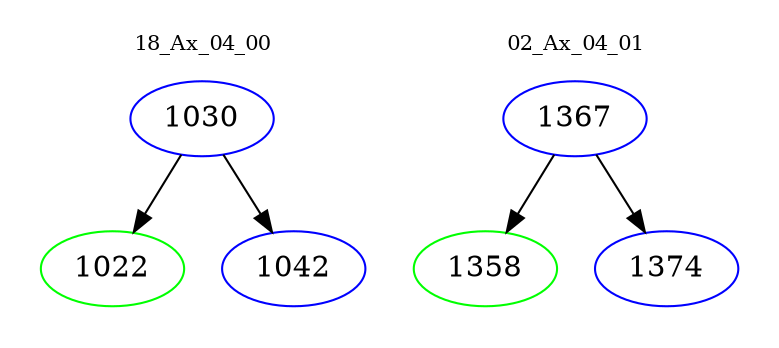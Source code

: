digraph{
subgraph cluster_0 {
color = white
label = "18_Ax_04_00";
fontsize=10;
T0_1030 [label="1030", color="blue"]
T0_1030 -> T0_1022 [color="black"]
T0_1022 [label="1022", color="green"]
T0_1030 -> T0_1042 [color="black"]
T0_1042 [label="1042", color="blue"]
}
subgraph cluster_1 {
color = white
label = "02_Ax_04_01";
fontsize=10;
T1_1367 [label="1367", color="blue"]
T1_1367 -> T1_1358 [color="black"]
T1_1358 [label="1358", color="green"]
T1_1367 -> T1_1374 [color="black"]
T1_1374 [label="1374", color="blue"]
}
}
